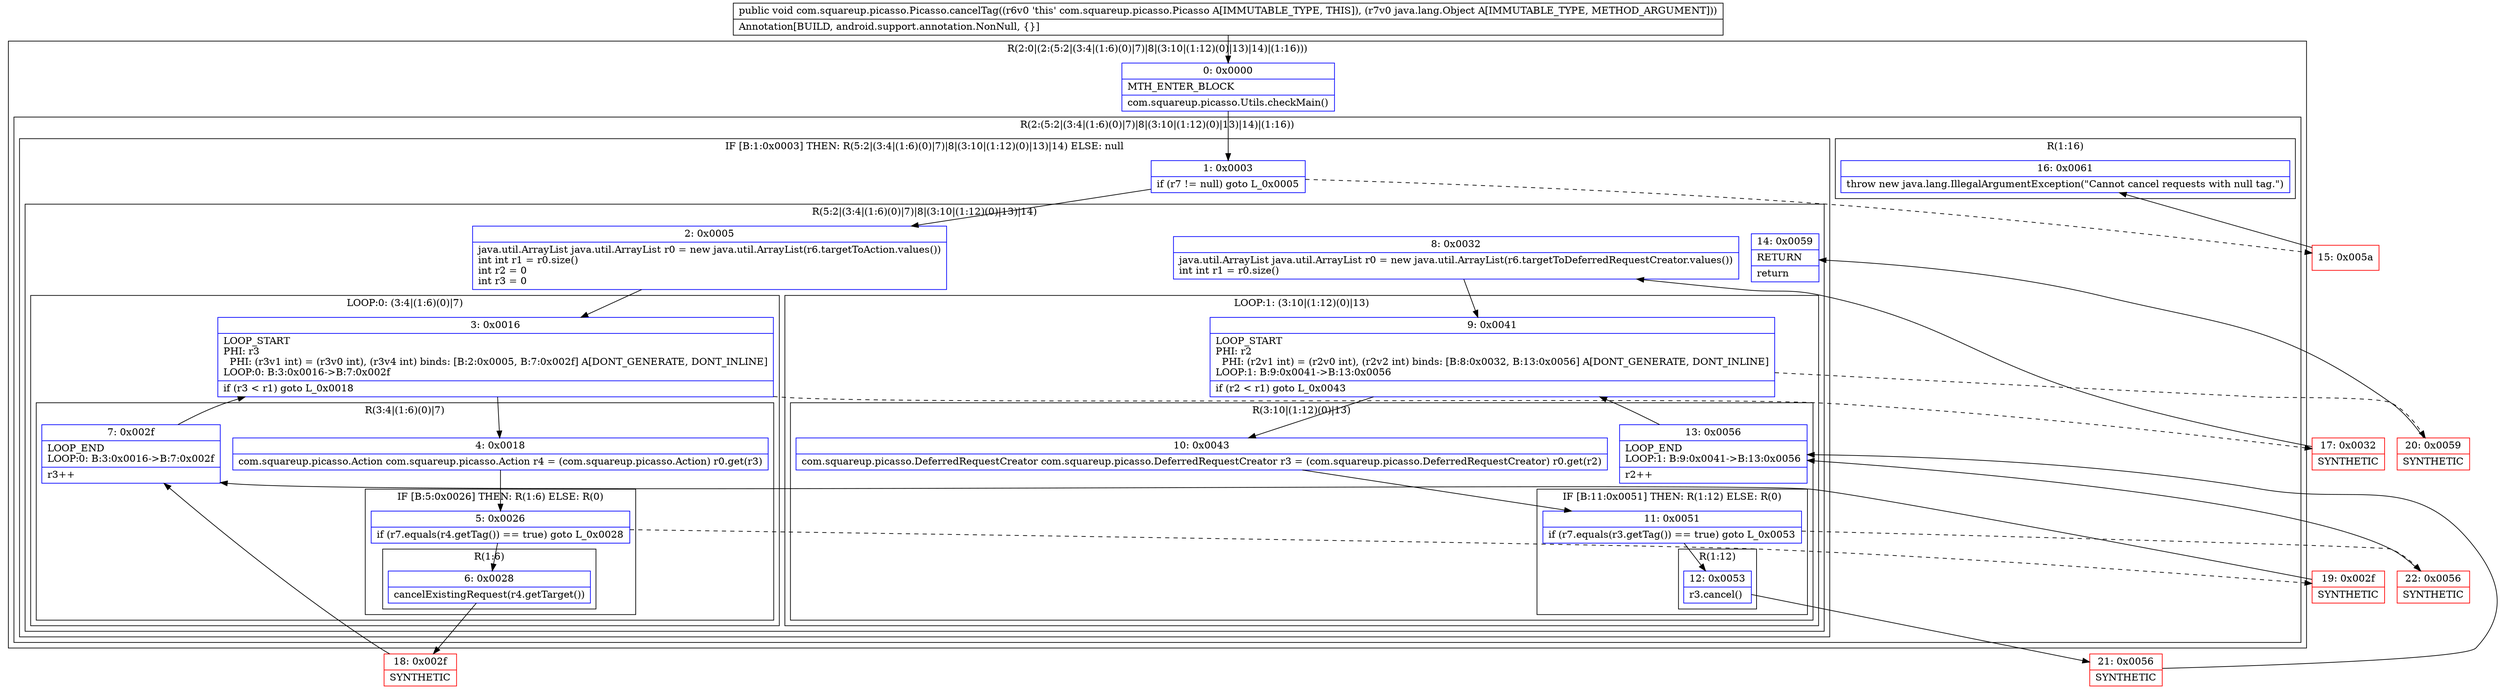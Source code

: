 digraph "CFG forcom.squareup.picasso.Picasso.cancelTag(Ljava\/lang\/Object;)V" {
subgraph cluster_Region_603466625 {
label = "R(2:0|(2:(5:2|(3:4|(1:6)(0)|7)|8|(3:10|(1:12)(0)|13)|14)|(1:16)))";
node [shape=record,color=blue];
Node_0 [shape=record,label="{0\:\ 0x0000|MTH_ENTER_BLOCK\l|com.squareup.picasso.Utils.checkMain()\l}"];
subgraph cluster_Region_4678286 {
label = "R(2:(5:2|(3:4|(1:6)(0)|7)|8|(3:10|(1:12)(0)|13)|14)|(1:16))";
node [shape=record,color=blue];
subgraph cluster_IfRegion_1953104635 {
label = "IF [B:1:0x0003] THEN: R(5:2|(3:4|(1:6)(0)|7)|8|(3:10|(1:12)(0)|13)|14) ELSE: null";
node [shape=record,color=blue];
Node_1 [shape=record,label="{1\:\ 0x0003|if (r7 != null) goto L_0x0005\l}"];
subgraph cluster_Region_119987138 {
label = "R(5:2|(3:4|(1:6)(0)|7)|8|(3:10|(1:12)(0)|13)|14)";
node [shape=record,color=blue];
Node_2 [shape=record,label="{2\:\ 0x0005|java.util.ArrayList java.util.ArrayList r0 = new java.util.ArrayList(r6.targetToAction.values())\lint int r1 = r0.size()\lint r2 = 0\lint r3 = 0\l}"];
subgraph cluster_LoopRegion_1642412992 {
label = "LOOP:0: (3:4|(1:6)(0)|7)";
node [shape=record,color=blue];
Node_3 [shape=record,label="{3\:\ 0x0016|LOOP_START\lPHI: r3 \l  PHI: (r3v1 int) = (r3v0 int), (r3v4 int) binds: [B:2:0x0005, B:7:0x002f] A[DONT_GENERATE, DONT_INLINE]\lLOOP:0: B:3:0x0016\-\>B:7:0x002f\l|if (r3 \< r1) goto L_0x0018\l}"];
subgraph cluster_Region_961710747 {
label = "R(3:4|(1:6)(0)|7)";
node [shape=record,color=blue];
Node_4 [shape=record,label="{4\:\ 0x0018|com.squareup.picasso.Action com.squareup.picasso.Action r4 = (com.squareup.picasso.Action) r0.get(r3)\l}"];
subgraph cluster_IfRegion_2005797423 {
label = "IF [B:5:0x0026] THEN: R(1:6) ELSE: R(0)";
node [shape=record,color=blue];
Node_5 [shape=record,label="{5\:\ 0x0026|if (r7.equals(r4.getTag()) == true) goto L_0x0028\l}"];
subgraph cluster_Region_1321089526 {
label = "R(1:6)";
node [shape=record,color=blue];
Node_6 [shape=record,label="{6\:\ 0x0028|cancelExistingRequest(r4.getTarget())\l}"];
}
subgraph cluster_Region_1458636408 {
label = "R(0)";
node [shape=record,color=blue];
}
}
Node_7 [shape=record,label="{7\:\ 0x002f|LOOP_END\lLOOP:0: B:3:0x0016\-\>B:7:0x002f\l|r3++\l}"];
}
}
Node_8 [shape=record,label="{8\:\ 0x0032|java.util.ArrayList java.util.ArrayList r0 = new java.util.ArrayList(r6.targetToDeferredRequestCreator.values())\lint int r1 = r0.size()\l}"];
subgraph cluster_LoopRegion_1659141065 {
label = "LOOP:1: (3:10|(1:12)(0)|13)";
node [shape=record,color=blue];
Node_9 [shape=record,label="{9\:\ 0x0041|LOOP_START\lPHI: r2 \l  PHI: (r2v1 int) = (r2v0 int), (r2v2 int) binds: [B:8:0x0032, B:13:0x0056] A[DONT_GENERATE, DONT_INLINE]\lLOOP:1: B:9:0x0041\-\>B:13:0x0056\l|if (r2 \< r1) goto L_0x0043\l}"];
subgraph cluster_Region_1395479708 {
label = "R(3:10|(1:12)(0)|13)";
node [shape=record,color=blue];
Node_10 [shape=record,label="{10\:\ 0x0043|com.squareup.picasso.DeferredRequestCreator com.squareup.picasso.DeferredRequestCreator r3 = (com.squareup.picasso.DeferredRequestCreator) r0.get(r2)\l}"];
subgraph cluster_IfRegion_2122717744 {
label = "IF [B:11:0x0051] THEN: R(1:12) ELSE: R(0)";
node [shape=record,color=blue];
Node_11 [shape=record,label="{11\:\ 0x0051|if (r7.equals(r3.getTag()) == true) goto L_0x0053\l}"];
subgraph cluster_Region_913642779 {
label = "R(1:12)";
node [shape=record,color=blue];
Node_12 [shape=record,label="{12\:\ 0x0053|r3.cancel()\l}"];
}
subgraph cluster_Region_884443908 {
label = "R(0)";
node [shape=record,color=blue];
}
}
Node_13 [shape=record,label="{13\:\ 0x0056|LOOP_END\lLOOP:1: B:9:0x0041\-\>B:13:0x0056\l|r2++\l}"];
}
}
Node_14 [shape=record,label="{14\:\ 0x0059|RETURN\l|return\l}"];
}
}
subgraph cluster_Region_266329102 {
label = "R(1:16)";
node [shape=record,color=blue];
Node_16 [shape=record,label="{16\:\ 0x0061|throw new java.lang.IllegalArgumentException(\"Cannot cancel requests with null tag.\")\l}"];
}
}
}
Node_15 [shape=record,color=red,label="{15\:\ 0x005a}"];
Node_17 [shape=record,color=red,label="{17\:\ 0x0032|SYNTHETIC\l}"];
Node_18 [shape=record,color=red,label="{18\:\ 0x002f|SYNTHETIC\l}"];
Node_19 [shape=record,color=red,label="{19\:\ 0x002f|SYNTHETIC\l}"];
Node_20 [shape=record,color=red,label="{20\:\ 0x0059|SYNTHETIC\l}"];
Node_21 [shape=record,color=red,label="{21\:\ 0x0056|SYNTHETIC\l}"];
Node_22 [shape=record,color=red,label="{22\:\ 0x0056|SYNTHETIC\l}"];
MethodNode[shape=record,label="{public void com.squareup.picasso.Picasso.cancelTag((r6v0 'this' com.squareup.picasso.Picasso A[IMMUTABLE_TYPE, THIS]), (r7v0 java.lang.Object A[IMMUTABLE_TYPE, METHOD_ARGUMENT]))  | Annotation[BUILD, android.support.annotation.NonNull, \{\}]\l}"];
MethodNode -> Node_0;
Node_0 -> Node_1;
Node_1 -> Node_2;
Node_1 -> Node_15[style=dashed];
Node_2 -> Node_3;
Node_3 -> Node_4;
Node_3 -> Node_17[style=dashed];
Node_4 -> Node_5;
Node_5 -> Node_6;
Node_5 -> Node_19[style=dashed];
Node_6 -> Node_18;
Node_7 -> Node_3;
Node_8 -> Node_9;
Node_9 -> Node_10;
Node_9 -> Node_20[style=dashed];
Node_10 -> Node_11;
Node_11 -> Node_12;
Node_11 -> Node_22[style=dashed];
Node_12 -> Node_21;
Node_13 -> Node_9;
Node_15 -> Node_16;
Node_17 -> Node_8;
Node_18 -> Node_7;
Node_19 -> Node_7;
Node_20 -> Node_14;
Node_21 -> Node_13;
Node_22 -> Node_13;
}

